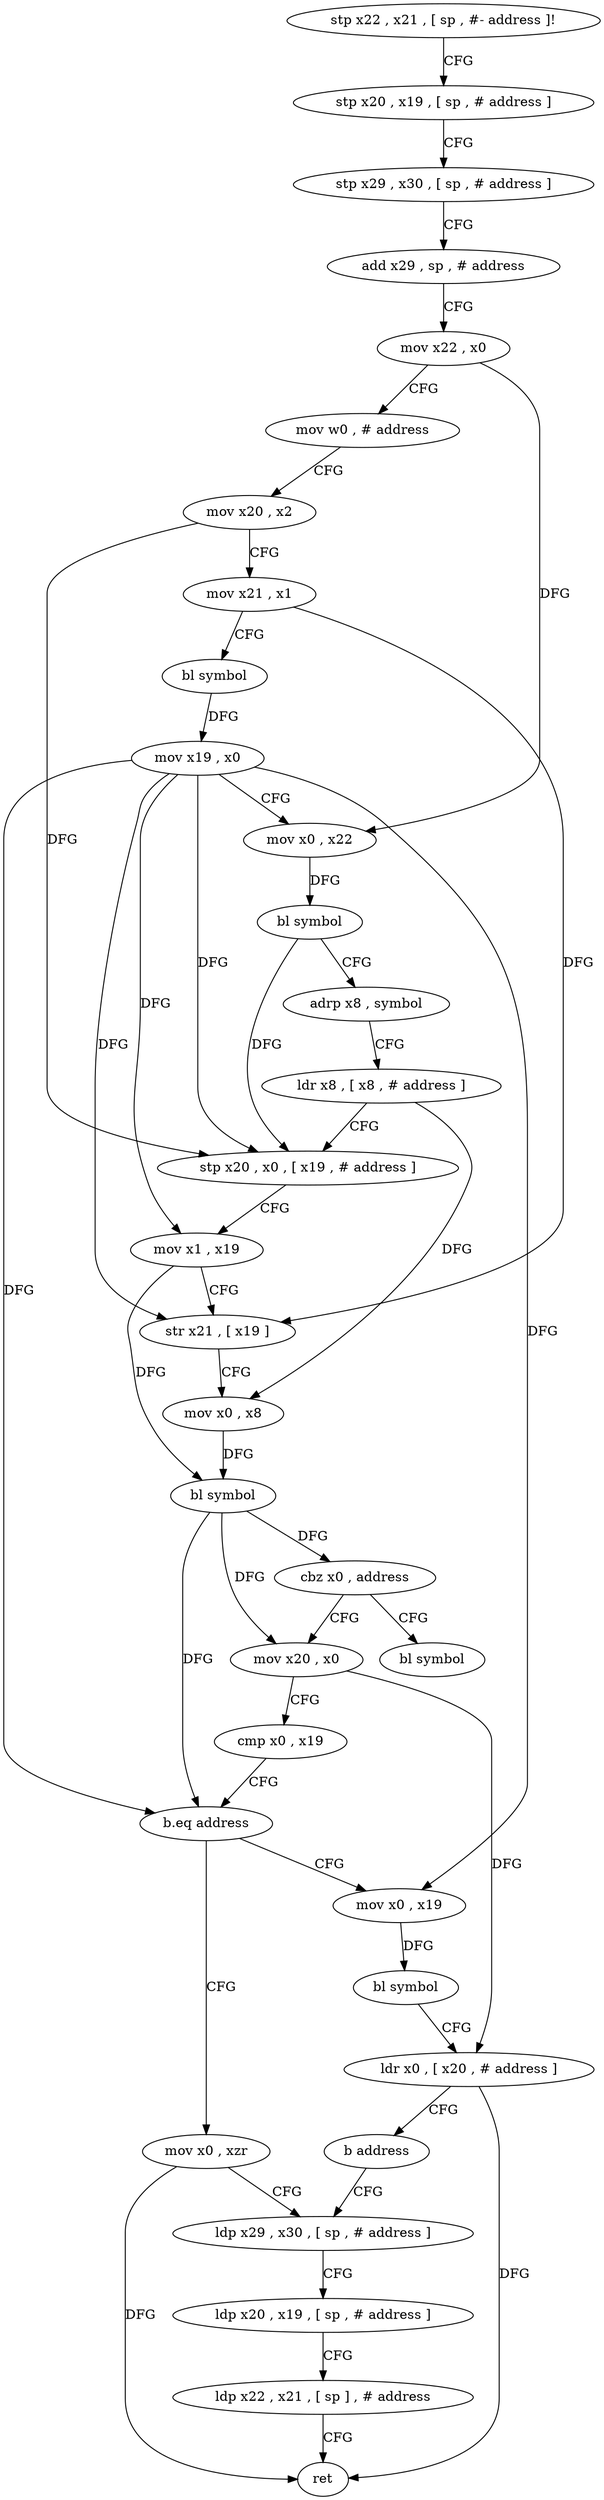 digraph "func" {
"4228160" [label = "stp x22 , x21 , [ sp , #- address ]!" ]
"4228164" [label = "stp x20 , x19 , [ sp , # address ]" ]
"4228168" [label = "stp x29 , x30 , [ sp , # address ]" ]
"4228172" [label = "add x29 , sp , # address" ]
"4228176" [label = "mov x22 , x0" ]
"4228180" [label = "mov w0 , # address" ]
"4228184" [label = "mov x20 , x2" ]
"4228188" [label = "mov x21 , x1" ]
"4228192" [label = "bl symbol" ]
"4228196" [label = "mov x19 , x0" ]
"4228200" [label = "mov x0 , x22" ]
"4228204" [label = "bl symbol" ]
"4228208" [label = "adrp x8 , symbol" ]
"4228212" [label = "ldr x8 , [ x8 , # address ]" ]
"4228216" [label = "stp x20 , x0 , [ x19 , # address ]" ]
"4228220" [label = "mov x1 , x19" ]
"4228224" [label = "str x21 , [ x19 ]" ]
"4228228" [label = "mov x0 , x8" ]
"4228232" [label = "bl symbol" ]
"4228236" [label = "cbz x0 , address" ]
"4228288" [label = "bl symbol" ]
"4228240" [label = "mov x20 , x0" ]
"4228244" [label = "cmp x0 , x19" ]
"4228248" [label = "b.eq address" ]
"4228268" [label = "mov x0 , xzr" ]
"4228252" [label = "mov x0 , x19" ]
"4228272" [label = "ldp x29 , x30 , [ sp , # address ]" ]
"4228256" [label = "bl symbol" ]
"4228260" [label = "ldr x0 , [ x20 , # address ]" ]
"4228264" [label = "b address" ]
"4228276" [label = "ldp x20 , x19 , [ sp , # address ]" ]
"4228280" [label = "ldp x22 , x21 , [ sp ] , # address" ]
"4228284" [label = "ret" ]
"4228160" -> "4228164" [ label = "CFG" ]
"4228164" -> "4228168" [ label = "CFG" ]
"4228168" -> "4228172" [ label = "CFG" ]
"4228172" -> "4228176" [ label = "CFG" ]
"4228176" -> "4228180" [ label = "CFG" ]
"4228176" -> "4228200" [ label = "DFG" ]
"4228180" -> "4228184" [ label = "CFG" ]
"4228184" -> "4228188" [ label = "CFG" ]
"4228184" -> "4228216" [ label = "DFG" ]
"4228188" -> "4228192" [ label = "CFG" ]
"4228188" -> "4228224" [ label = "DFG" ]
"4228192" -> "4228196" [ label = "DFG" ]
"4228196" -> "4228200" [ label = "CFG" ]
"4228196" -> "4228216" [ label = "DFG" ]
"4228196" -> "4228220" [ label = "DFG" ]
"4228196" -> "4228224" [ label = "DFG" ]
"4228196" -> "4228248" [ label = "DFG" ]
"4228196" -> "4228252" [ label = "DFG" ]
"4228200" -> "4228204" [ label = "DFG" ]
"4228204" -> "4228208" [ label = "CFG" ]
"4228204" -> "4228216" [ label = "DFG" ]
"4228208" -> "4228212" [ label = "CFG" ]
"4228212" -> "4228216" [ label = "CFG" ]
"4228212" -> "4228228" [ label = "DFG" ]
"4228216" -> "4228220" [ label = "CFG" ]
"4228220" -> "4228224" [ label = "CFG" ]
"4228220" -> "4228232" [ label = "DFG" ]
"4228224" -> "4228228" [ label = "CFG" ]
"4228228" -> "4228232" [ label = "DFG" ]
"4228232" -> "4228236" [ label = "DFG" ]
"4228232" -> "4228240" [ label = "DFG" ]
"4228232" -> "4228248" [ label = "DFG" ]
"4228236" -> "4228288" [ label = "CFG" ]
"4228236" -> "4228240" [ label = "CFG" ]
"4228240" -> "4228244" [ label = "CFG" ]
"4228240" -> "4228260" [ label = "DFG" ]
"4228244" -> "4228248" [ label = "CFG" ]
"4228248" -> "4228268" [ label = "CFG" ]
"4228248" -> "4228252" [ label = "CFG" ]
"4228268" -> "4228272" [ label = "CFG" ]
"4228268" -> "4228284" [ label = "DFG" ]
"4228252" -> "4228256" [ label = "DFG" ]
"4228272" -> "4228276" [ label = "CFG" ]
"4228256" -> "4228260" [ label = "CFG" ]
"4228260" -> "4228264" [ label = "CFG" ]
"4228260" -> "4228284" [ label = "DFG" ]
"4228264" -> "4228272" [ label = "CFG" ]
"4228276" -> "4228280" [ label = "CFG" ]
"4228280" -> "4228284" [ label = "CFG" ]
}
